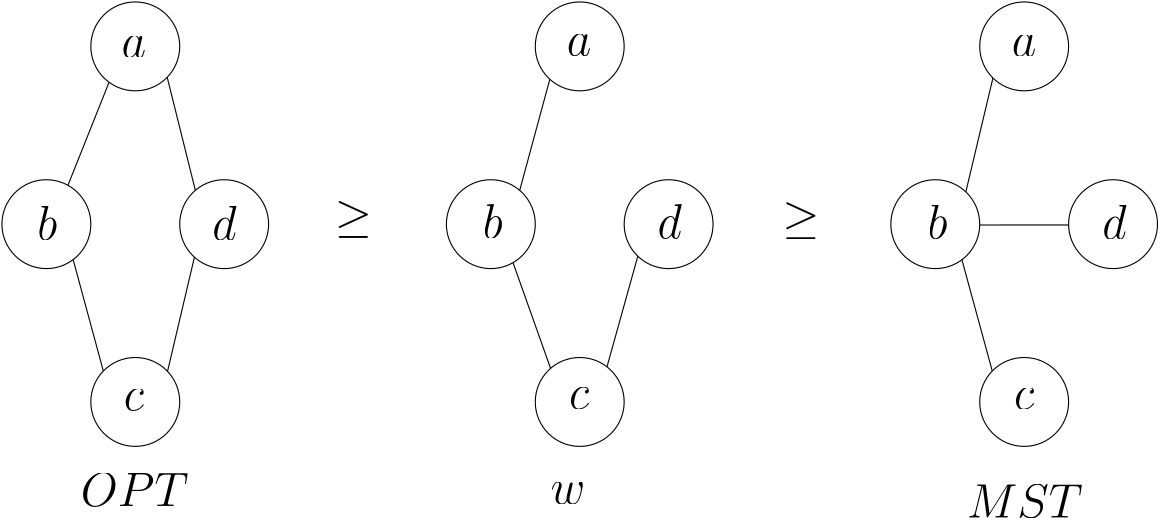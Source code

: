 <?xml version="1.0"?>
<!DOCTYPE ipe SYSTEM "ipe.dtd">
<ipe version="70206" creator="Ipe 7.2.6">
<info created="D:20170601152128" modified="D:20170601152128"/>
<ipestyle name="basic">
<symbol name="arrow/arc(spx)">
<path stroke="sym-stroke" fill="sym-stroke" pen="sym-pen">
0 0 m
-1 0.333 l
-1 -0.333 l
h
</path>
</symbol>
<symbol name="arrow/farc(spx)">
<path stroke="sym-stroke" fill="white" pen="sym-pen">
0 0 m
-1 0.333 l
-1 -0.333 l
h
</path>
</symbol>
<symbol name="arrow/ptarc(spx)">
<path stroke="sym-stroke" fill="sym-stroke" pen="sym-pen">
0 0 m
-1 0.333 l
-0.8 0 l
-1 -0.333 l
h
</path>
</symbol>
<symbol name="arrow/fptarc(spx)">
<path stroke="sym-stroke" fill="white" pen="sym-pen">
0 0 m
-1 0.333 l
-0.8 0 l
-1 -0.333 l
h
</path>
</symbol>
<symbol name="mark/circle(sx)" transformations="translations">
<path fill="sym-stroke">
0.6 0 0 0.6 0 0 e
0.4 0 0 0.4 0 0 e
</path>
</symbol>
<symbol name="mark/disk(sx)" transformations="translations">
<path fill="sym-stroke">
0.6 0 0 0.6 0 0 e
</path>
</symbol>
<symbol name="mark/fdisk(sfx)" transformations="translations">
<group>
<path fill="sym-fill">
0.5 0 0 0.5 0 0 e
</path>
<path fill="sym-stroke" fillrule="eofill">
0.6 0 0 0.6 0 0 e
0.4 0 0 0.4 0 0 e
</path>
</group>
</symbol>
<symbol name="mark/box(sx)" transformations="translations">
<path fill="sym-stroke" fillrule="eofill">
-0.6 -0.6 m
0.6 -0.6 l
0.6 0.6 l
-0.6 0.6 l
h
-0.4 -0.4 m
0.4 -0.4 l
0.4 0.4 l
-0.4 0.4 l
h
</path>
</symbol>
<symbol name="mark/square(sx)" transformations="translations">
<path fill="sym-stroke">
-0.6 -0.6 m
0.6 -0.6 l
0.6 0.6 l
-0.6 0.6 l
h
</path>
</symbol>
<symbol name="mark/fsquare(sfx)" transformations="translations">
<group>
<path fill="sym-fill">
-0.5 -0.5 m
0.5 -0.5 l
0.5 0.5 l
-0.5 0.5 l
h
</path>
<path fill="sym-stroke" fillrule="eofill">
-0.6 -0.6 m
0.6 -0.6 l
0.6 0.6 l
-0.6 0.6 l
h
-0.4 -0.4 m
0.4 -0.4 l
0.4 0.4 l
-0.4 0.4 l
h
</path>
</group>
</symbol>
<symbol name="mark/cross(sx)" transformations="translations">
<group>
<path fill="sym-stroke">
-0.43 -0.57 m
0.57 0.43 l
0.43 0.57 l
-0.57 -0.43 l
h
</path>
<path fill="sym-stroke">
-0.43 0.57 m
0.57 -0.43 l
0.43 -0.57 l
-0.57 0.43 l
h
</path>
</group>
</symbol>
<symbol name="arrow/fnormal(spx)">
<path stroke="sym-stroke" fill="white" pen="sym-pen">
0 0 m
-1 0.333 l
-1 -0.333 l
h
</path>
</symbol>
<symbol name="arrow/pointed(spx)">
<path stroke="sym-stroke" fill="sym-stroke" pen="sym-pen">
0 0 m
-1 0.333 l
-0.8 0 l
-1 -0.333 l
h
</path>
</symbol>
<symbol name="arrow/fpointed(spx)">
<path stroke="sym-stroke" fill="white" pen="sym-pen">
0 0 m
-1 0.333 l
-0.8 0 l
-1 -0.333 l
h
</path>
</symbol>
<symbol name="arrow/linear(spx)">
<path stroke="sym-stroke" pen="sym-pen">
-1 0.333 m
0 0 l
-1 -0.333 l
</path>
</symbol>
<symbol name="arrow/fdouble(spx)">
<path stroke="sym-stroke" fill="white" pen="sym-pen">
0 0 m
-1 0.333 l
-1 -0.333 l
h
-1 0 m
-2 0.333 l
-2 -0.333 l
h
</path>
</symbol>
<symbol name="arrow/double(spx)">
<path stroke="sym-stroke" fill="sym-stroke" pen="sym-pen">
0 0 m
-1 0.333 l
-1 -0.333 l
h
-1 0 m
-2 0.333 l
-2 -0.333 l
h
</path>
</symbol>
<pen name="heavier" value="0.8"/>
<pen name="fat" value="1.2"/>
<pen name="ultrafat" value="2"/>
<symbolsize name="large" value="5"/>
<symbolsize name="small" value="2"/>
<symbolsize name="tiny" value="1.1"/>
<arrowsize name="large" value="10"/>
<arrowsize name="small" value="5"/>
<arrowsize name="tiny" value="3"/>
<color name="red" value="1 0 0"/>
<color name="green" value="0 1 0"/>
<color name="blue" value="0 0 1"/>
<color name="yellow" value="1 1 0"/>
<color name="orange" value="1 0.647 0"/>
<color name="gold" value="1 0.843 0"/>
<color name="purple" value="0.627 0.125 0.941"/>
<color name="gray" value="0.745"/>
<color name="brown" value="0.647 0.165 0.165"/>
<color name="navy" value="0 0 0.502"/>
<color name="pink" value="1 0.753 0.796"/>
<color name="seagreen" value="0.18 0.545 0.341"/>
<color name="turquoise" value="0.251 0.878 0.816"/>
<color name="violet" value="0.933 0.51 0.933"/>
<color name="darkblue" value="0 0 0.545"/>
<color name="darkcyan" value="0 0.545 0.545"/>
<color name="darkgray" value="0.663"/>
<color name="darkgreen" value="0 0.392 0"/>
<color name="darkmagenta" value="0.545 0 0.545"/>
<color name="darkorange" value="1 0.549 0"/>
<color name="darkred" value="0.545 0 0"/>
<color name="lightblue" value="0.678 0.847 0.902"/>
<color name="lightcyan" value="0.878 1 1"/>
<color name="lightgray" value="0.827"/>
<color name="lightgreen" value="0.565 0.933 0.565"/>
<color name="lightyellow" value="1 1 0.878"/>
<dashstyle name="dashed" value="[4] 0"/>
<dashstyle name="dotted" value="[1 3] 0"/>
<dashstyle name="dash dotted" value="[4 2 1 2] 0"/>
<dashstyle name="dash dot dotted" value="[4 2 1 2 1 2] 0"/>
<textsize name="large" value="\large"/>
<textsize name="Large" value="\Large"/>
<textsize name="LARGE" value="\LARGE"/>
<textsize name="huge" value="\huge"/>
<textsize name="Huge" value="\Huge"/>
<textsize name="small" value="\small"/>
<textsize name="footnote" value="\footnotesize"/>
<textsize name="tiny" value="\tiny"/>
<textstyle name="center" begin="\begin{center}" end="\end{center}"/>
<textstyle name="itemize" begin="\begin{itemize}" end="\end{itemize}"/>
<textstyle name="item" begin="\begin{itemize}\item{}" end="\end{itemize}"/>
<gridsize name="4 pts" value="4"/>
<gridsize name="8 pts (~3 mm)" value="8"/>
<gridsize name="16 pts (~6 mm)" value="16"/>
<gridsize name="32 pts (~12 mm)" value="32"/>
<gridsize name="10 pts (~3.5 mm)" value="10"/>
<gridsize name="20 pts (~7 mm)" value="20"/>
<gridsize name="14 pts (~5 mm)" value="14"/>
<gridsize name="28 pts (~10 mm)" value="28"/>
<gridsize name="56 pts (~20 mm)" value="56"/>
<anglesize name="90 deg" value="90"/>
<anglesize name="60 deg" value="60"/>
<anglesize name="45 deg" value="45"/>
<anglesize name="30 deg" value="30"/>
<anglesize name="22.5 deg" value="22.5"/>
<opacity name="10%" value="0.1"/>
<opacity name="30%" value="0.3"/>
<opacity name="50%" value="0.5"/>
<opacity name="75%" value="0.75"/>
<tiling name="falling" angle="-60" step="4" width="1"/>
<tiling name="rising" angle="30" step="4" width="1"/>
</ipestyle>
<page>
<layer name="alpha"/>
<view layers="alpha" active="alpha"/>
<path layer="alpha" stroke="black">
16 0 0 16 80 784 e
</path>
<path stroke="black">
16 0 0 16 48 720 e
</path>
<path stroke="black">
16 0 0 16 80 656 e
</path>
<path stroke="black">
16 0 0 16 112 720 e
</path>
<path matrix="1 0 0 1 160 0" stroke="black">
16 0 0 16 80 784 e
</path>
<path matrix="1 0 0 1 160 0" stroke="black">
16 0 0 16 48 720 e
</path>
<path matrix="1 0 0 1 160 0" stroke="black">
16 0 0 16 80 656 e
</path>
<path matrix="1 0 0 1 160 0" stroke="black">
16 0 0 16 112 720 e
</path>
<path matrix="1 0 0 1 320 0" stroke="black">
16 0 0 16 80 784 e
</path>
<path matrix="1 0 0 1 320 0" stroke="black">
16 0 0 16 48 720 e
</path>
<path matrix="1 0 0 1 320 0" stroke="black">
16 0 0 16 80 656 e
</path>
<path matrix="1 0 0 1 320 0" stroke="black">
16 0 0 16 112 720 e
</path>
<text matrix="1 0 0 1 -3.09276 -2.05999" transformations="translations" pos="78.129 782.278" stroke="black" type="label" width="8.849" height="7.412" depth="0" valign="baseline" size="LARGE" style="math">a</text>
<text matrix="1 0 0 1 -0.0875703 -2.8648" transformations="translations" pos="44.8384 717.337" stroke="black" type="label" width="7.167" height="11.955" depth="0" valign="baseline" size="LARGE" style="math">b</text>
<text transformations="translations" pos="75.8507 653.098" stroke="black" type="label" width="7.255" height="7.412" depth="0" valign="baseline" size="LARGE" style="math">c</text>
<text matrix="1 0 0 1 -1.63603 -2.76611" transformations="translations" pos="109.303 717.208" stroke="black" type="label" width="8.759" height="11.955" depth="0" valign="baseline" size="LARGE" style="math">d</text>
<text matrix="1 0 0 1 157.229 -1.48816" transformations="translations" pos="78.129 782.278" stroke="black" type="label" width="8.849" height="7.412" depth="0" valign="baseline" size="LARGE" style="math">a</text>
<text matrix="1 0 0 1 160.234 -2.29297" transformations="translations" pos="44.8384 717.337" stroke="black" type="label" width="7.167" height="11.955" depth="0" valign="baseline" size="LARGE" style="math">b</text>
<text matrix="1 0 0 1 160.321 0.571827" transformations="translations" pos="75.8507 653.098" stroke="black" type="label" width="7.255" height="7.412" depth="0" valign="baseline" size="LARGE" style="math">c</text>
<text matrix="1 0 0 1 158.685 -2.19428" transformations="translations" pos="109.303 717.208" stroke="black" type="label" width="8.759" height="11.955" depth="0" valign="baseline" size="LARGE" style="math">d</text>
<text matrix="1 0 0 1 317.384 -1.63705" transformations="translations" pos="78.129 782.278" stroke="black" type="label" width="8.849" height="7.412" depth="0" valign="baseline" size="LARGE" style="math">a</text>
<text matrix="1 0 0 1 320.389 -2.44186" transformations="translations" pos="44.8384 717.337" stroke="black" type="label" width="7.167" height="11.955" depth="0" valign="baseline" size="LARGE" style="math">b</text>
<text matrix="1 0 0 1 320.477 0.422942" transformations="translations" pos="75.8507 653.098" stroke="black" type="label" width="7.255" height="7.412" depth="0" valign="baseline" size="LARGE" style="math">c</text>
<text matrix="1 0 0 1 318.841 -2.34317" transformations="translations" pos="109.303 717.208" stroke="black" type="label" width="8.759" height="11.955" depth="0" valign="baseline" size="LARGE" style="math">d</text>
<path stroke="black">
55.7613 733.991 m
70.5568 771.084 l
</path>
<path stroke="black">
91.4922 772.868 m
101.625 732.18 l
</path>
<path stroke="black">
57.636 707.227 m
68.502 667.126 l
</path>
<path stroke="black">
101.289 708.114 m
91.6098 667.01 l
</path>
<path stroke="black">
215.99 706.138 m
229.509 668.08 l
</path>
<path stroke="black">
249.814 668.637 m
260.909 708.468 l
</path>
<path stroke="black">
218.394 732.164 m
229.233 772.165 l
</path>
<path stroke="black">
379.003 731.616 m
388.754 772.619 l
</path>
<path stroke="black">
383.997 719.702 m
416.003 719.714 l
</path>
<path stroke="black">
377.591 707.193 m
388.511 667.136 l
</path>
<text matrix="1 0 0 1 -4.87438 -4.79507" transformations="translations" pos="65.2626 623.333" stroke="black" type="label" width="38.778" height="11.764" depth="0" valign="baseline" size="LARGE" style="math">OPT</text>
<text matrix="1 0 0 1 -3.21594 -6.43188" transformations="translations" pos="232.735 625.845" stroke="black" type="label" width="12.513" height="7.412" depth="0" valign="baseline" size="LARGE" style="math">w</text>
<text matrix="1 0 0 1 -13.3761 -11.6536" transformations="translations" pos="392.755 626.045" stroke="black" type="label" width="41.696" height="11.764" depth="0" valign="baseline" size="LARGE" style="math">MST</text>
<text matrix="1 0 0 1 6.12903 -1.26546" transformations="translations" pos="145.666 718.764" stroke="black" type="label" width="13.39" height="10.949" depth="2.34" valign="baseline" size="LARGE" style="math">\geq</text>
<text matrix="1 0 0 1 1.29431 -1.19336" transformations="translations" pos="311.648 718.324" stroke="black" type="label" width="13.39" height="10.949" depth="2.34" valign="baseline" size="LARGE" style="math">\geq</text>
</page>
</ipe>
